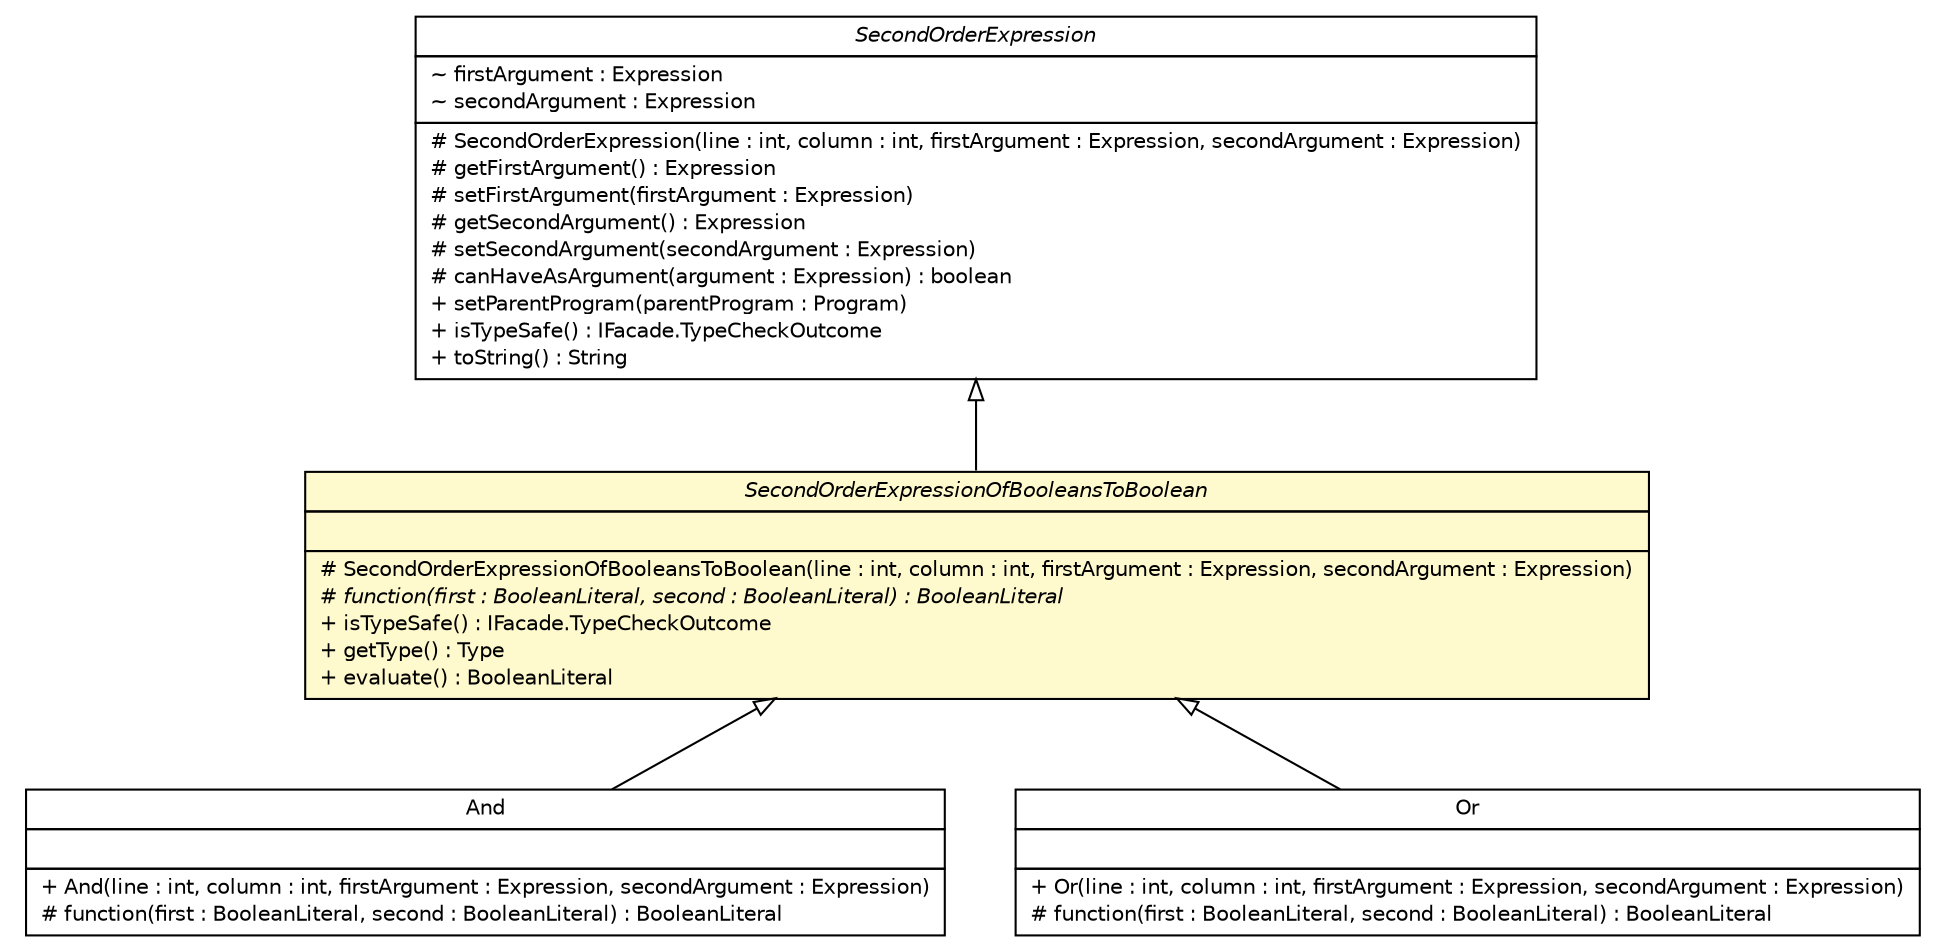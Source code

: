 #!/usr/local/bin/dot
#
# Class diagram 
# Generated by UMLGraph version R5_6 (http://www.umlgraph.org/)
#

digraph G {
	edge [fontname="Helvetica",fontsize=10,labelfontname="Helvetica",labelfontsize=10];
	node [fontname="Helvetica",fontsize=10,shape=plaintext];
	nodesep=0.25;
	ranksep=0.5;
	// model.programs.parsing.language.expression.second_order.And
	c14917 [label=<<table title="model.programs.parsing.language.expression.second_order.And" border="0" cellborder="1" cellspacing="0" cellpadding="2" port="p" href="./And.html">
		<tr><td><table border="0" cellspacing="0" cellpadding="1">
<tr><td align="center" balign="center"> And </td></tr>
		</table></td></tr>
		<tr><td><table border="0" cellspacing="0" cellpadding="1">
<tr><td align="left" balign="left">  </td></tr>
		</table></td></tr>
		<tr><td><table border="0" cellspacing="0" cellpadding="1">
<tr><td align="left" balign="left"> + And(line : int, column : int, firstArgument : Expression, secondArgument : Expression) </td></tr>
<tr><td align="left" balign="left"> # function(first : BooleanLiteral, second : BooleanLiteral) : BooleanLiteral </td></tr>
		</table></td></tr>
		</table>>, URL="./And.html", fontname="Helvetica", fontcolor="black", fontsize=10.0];
	// model.programs.parsing.language.expression.second_order.Or
	c14919 [label=<<table title="model.programs.parsing.language.expression.second_order.Or" border="0" cellborder="1" cellspacing="0" cellpadding="2" port="p" href="./Or.html">
		<tr><td><table border="0" cellspacing="0" cellpadding="1">
<tr><td align="center" balign="center"> Or </td></tr>
		</table></td></tr>
		<tr><td><table border="0" cellspacing="0" cellpadding="1">
<tr><td align="left" balign="left">  </td></tr>
		</table></td></tr>
		<tr><td><table border="0" cellspacing="0" cellpadding="1">
<tr><td align="left" balign="left"> + Or(line : int, column : int, firstArgument : Expression, secondArgument : Expression) </td></tr>
<tr><td align="left" balign="left"> # function(first : BooleanLiteral, second : BooleanLiteral) : BooleanLiteral </td></tr>
		</table></td></tr>
		</table>>, URL="./Or.html", fontname="Helvetica", fontcolor="black", fontsize=10.0];
	// model.programs.parsing.language.expression.second_order.SecondOrderExpression
	c14923 [label=<<table title="model.programs.parsing.language.expression.second_order.SecondOrderExpression" border="0" cellborder="1" cellspacing="0" cellpadding="2" port="p" href="./SecondOrderExpression.html">
		<tr><td><table border="0" cellspacing="0" cellpadding="1">
<tr><td align="center" balign="center"><font face="Helvetica-Oblique"> SecondOrderExpression </font></td></tr>
		</table></td></tr>
		<tr><td><table border="0" cellspacing="0" cellpadding="1">
<tr><td align="left" balign="left"> ~ firstArgument : Expression </td></tr>
<tr><td align="left" balign="left"> ~ secondArgument : Expression </td></tr>
		</table></td></tr>
		<tr><td><table border="0" cellspacing="0" cellpadding="1">
<tr><td align="left" balign="left"> # SecondOrderExpression(line : int, column : int, firstArgument : Expression, secondArgument : Expression) </td></tr>
<tr><td align="left" balign="left"> # getFirstArgument() : Expression </td></tr>
<tr><td align="left" balign="left"> # setFirstArgument(firstArgument : Expression) </td></tr>
<tr><td align="left" balign="left"> # getSecondArgument() : Expression </td></tr>
<tr><td align="left" balign="left"> # setSecondArgument(secondArgument : Expression) </td></tr>
<tr><td align="left" balign="left"> # canHaveAsArgument(argument : Expression) : boolean </td></tr>
<tr><td align="left" balign="left"> + setParentProgram(parentProgram : Program) </td></tr>
<tr><td align="left" balign="left"> + isTypeSafe() : IFacade.TypeCheckOutcome </td></tr>
<tr><td align="left" balign="left"> + toString() : String </td></tr>
		</table></td></tr>
		</table>>, URL="./SecondOrderExpression.html", fontname="Helvetica", fontcolor="black", fontsize=10.0];
	// model.programs.parsing.language.expression.second_order.SecondOrderExpressionOfBooleansToBoolean
	c14929 [label=<<table title="model.programs.parsing.language.expression.second_order.SecondOrderExpressionOfBooleansToBoolean" border="0" cellborder="1" cellspacing="0" cellpadding="2" port="p" bgcolor="lemonChiffon" href="./SecondOrderExpressionOfBooleansToBoolean.html">
		<tr><td><table border="0" cellspacing="0" cellpadding="1">
<tr><td align="center" balign="center"><font face="Helvetica-Oblique"> SecondOrderExpressionOfBooleansToBoolean </font></td></tr>
		</table></td></tr>
		<tr><td><table border="0" cellspacing="0" cellpadding="1">
<tr><td align="left" balign="left">  </td></tr>
		</table></td></tr>
		<tr><td><table border="0" cellspacing="0" cellpadding="1">
<tr><td align="left" balign="left"> # SecondOrderExpressionOfBooleansToBoolean(line : int, column : int, firstArgument : Expression, secondArgument : Expression) </td></tr>
<tr><td align="left" balign="left"><font face="Helvetica-Oblique" point-size="10.0"> # function(first : BooleanLiteral, second : BooleanLiteral) : BooleanLiteral </font></td></tr>
<tr><td align="left" balign="left"> + isTypeSafe() : IFacade.TypeCheckOutcome </td></tr>
<tr><td align="left" balign="left"> + getType() : Type </td></tr>
<tr><td align="left" balign="left"> + evaluate() : BooleanLiteral </td></tr>
		</table></td></tr>
		</table>>, URL="./SecondOrderExpressionOfBooleansToBoolean.html", fontname="Helvetica", fontcolor="black", fontsize=10.0];
	//model.programs.parsing.language.expression.second_order.And extends model.programs.parsing.language.expression.second_order.SecondOrderExpressionOfBooleansToBoolean
	c14929:p -> c14917:p [dir=back,arrowtail=empty];
	//model.programs.parsing.language.expression.second_order.Or extends model.programs.parsing.language.expression.second_order.SecondOrderExpressionOfBooleansToBoolean
	c14929:p -> c14919:p [dir=back,arrowtail=empty];
	//model.programs.parsing.language.expression.second_order.SecondOrderExpressionOfBooleansToBoolean extends model.programs.parsing.language.expression.second_order.SecondOrderExpression
	c14923:p -> c14929:p [dir=back,arrowtail=empty];
}

